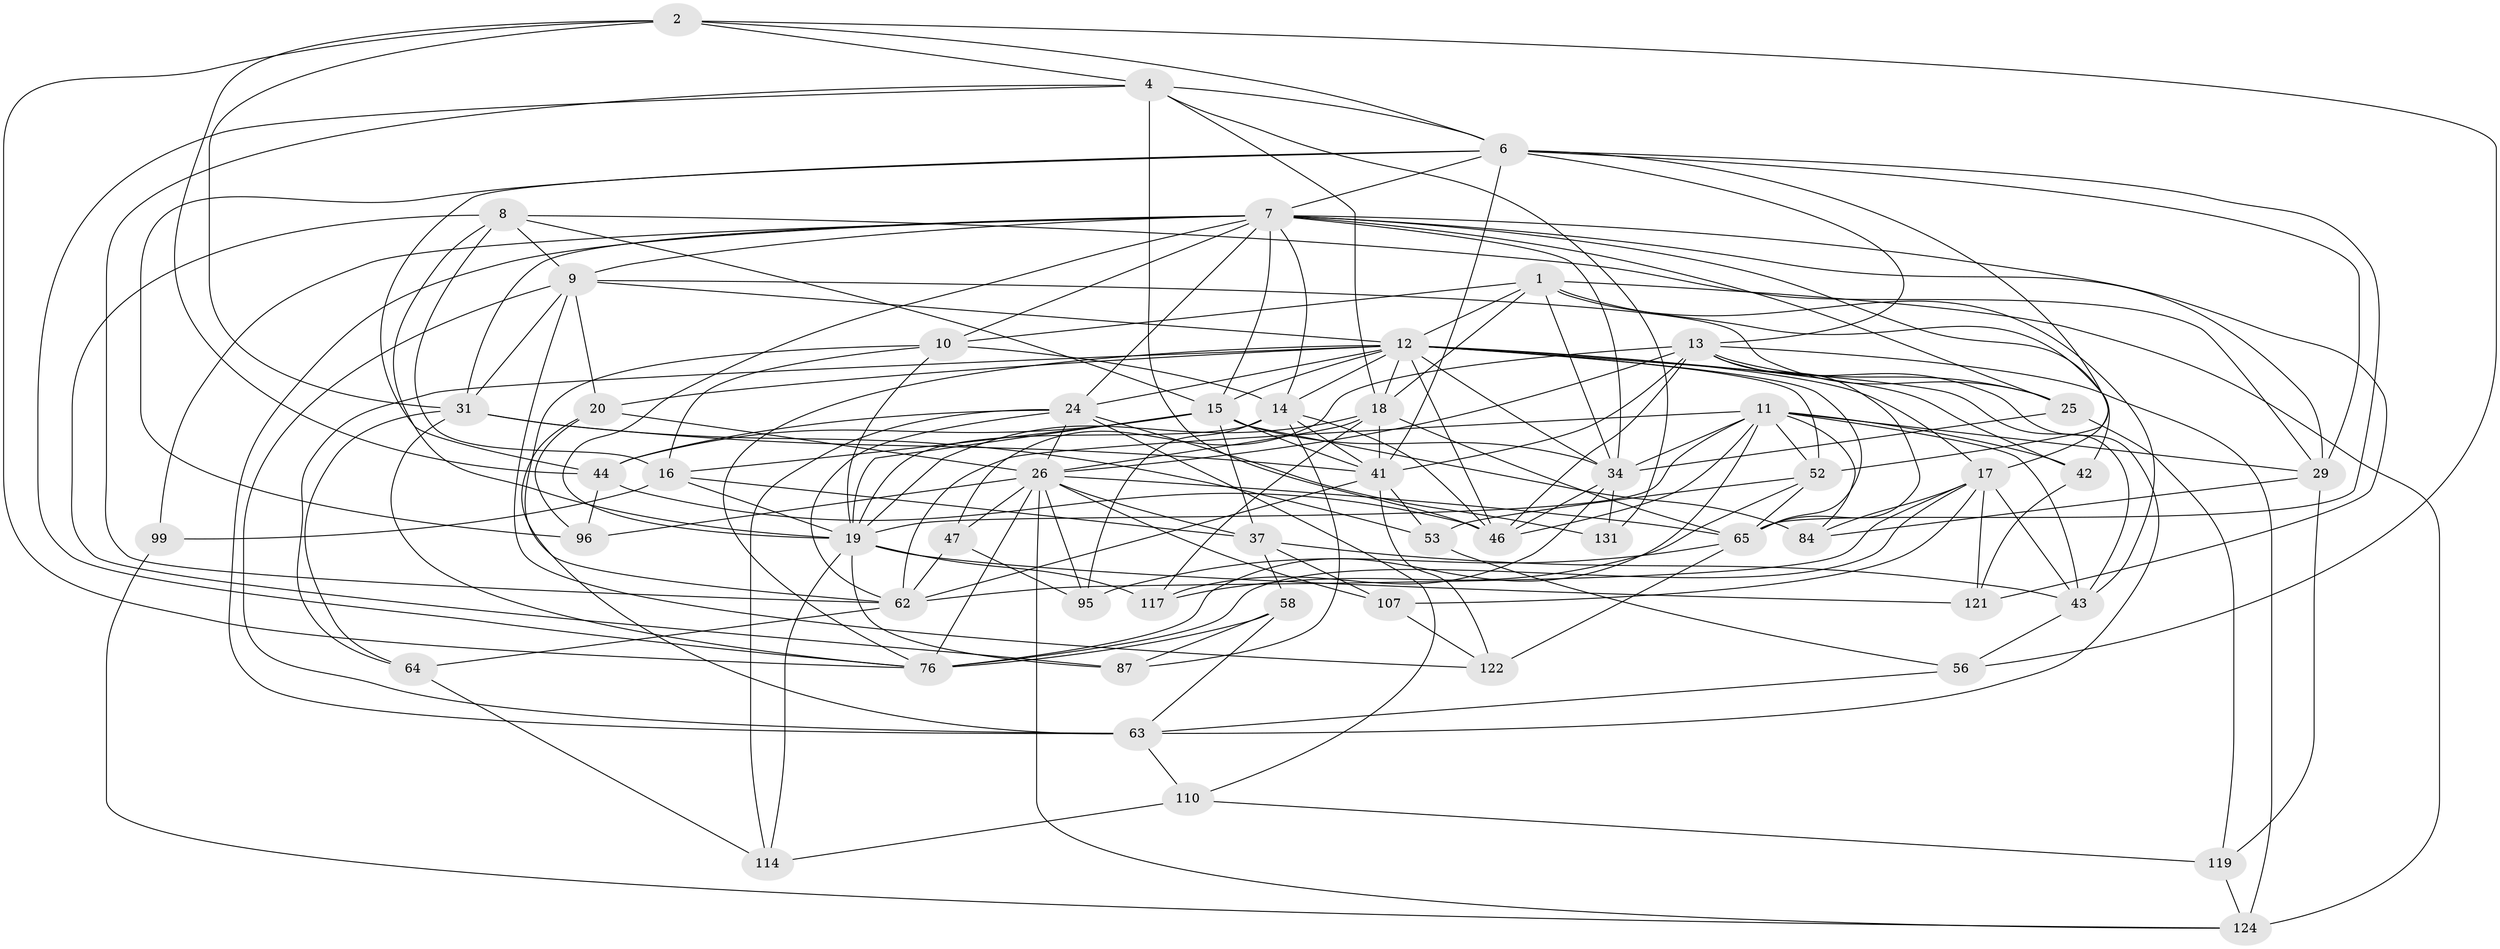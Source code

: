 // original degree distribution, {4: 1.0}
// Generated by graph-tools (version 1.1) at 2025/20/03/04/25 18:20:45]
// undirected, 54 vertices, 177 edges
graph export_dot {
graph [start="1"]
  node [color=gray90,style=filled];
  1 [super="+5+39"];
  2 [super="+3"];
  4 [super="+101+33"];
  6 [super="+23+125"];
  7 [super="+48+128+40+126"];
  8 [super="+116"];
  9 [super="+113+97"];
  10 [super="+49"];
  11 [super="+102+38"];
  12 [super="+21+27+105"];
  13 [super="+88+75"];
  14 [super="+108+79"];
  15 [super="+91+98"];
  16 [super="+135"];
  17 [super="+32"];
  18 [super="+67+30"];
  19 [super="+69+59+60+57"];
  20 [super="+77"];
  24 [super="+28+106"];
  25 [super="+90"];
  26 [super="+74+36"];
  29 [super="+118"];
  31 [super="+54+81"];
  34 [super="+89+50"];
  37 [super="+80"];
  41 [super="+55+72"];
  42;
  43 [super="+45"];
  44 [super="+111"];
  46 [super="+66"];
  47;
  52 [super="+123"];
  53;
  56;
  58;
  62 [super="+127+103"];
  63 [super="+82+78"];
  64;
  65 [super="+83+94"];
  76 [super="+93+86"];
  84;
  87;
  95;
  96;
  99;
  107;
  110;
  114;
  117;
  119;
  121;
  122;
  124 [super="+132"];
  131;
  1 -- 124 [weight=2];
  1 -- 43;
  1 -- 34;
  1 -- 42;
  1 -- 10;
  1 -- 18;
  1 -- 12;
  2 -- 56;
  2 -- 31;
  2 -- 44;
  2 -- 4;
  2 -- 6;
  2 -- 76;
  4 -- 46 [weight=2];
  4 -- 131;
  4 -- 18;
  4 -- 62;
  4 -- 6;
  4 -- 76;
  6 -- 41;
  6 -- 96;
  6 -- 29;
  6 -- 65;
  6 -- 52;
  6 -- 7;
  6 -- 44;
  6 -- 13;
  7 -- 31;
  7 -- 15;
  7 -- 99 [weight=2];
  7 -- 63 [weight=2];
  7 -- 29;
  7 -- 19;
  7 -- 34;
  7 -- 17;
  7 -- 121;
  7 -- 24;
  7 -- 25 [weight=2];
  7 -- 14;
  7 -- 10;
  7 -- 9;
  8 -- 87;
  8 -- 9;
  8 -- 15;
  8 -- 16;
  8 -- 29;
  8 -- 19;
  9 -- 31;
  9 -- 20;
  9 -- 12;
  9 -- 63;
  9 -- 122;
  9 -- 25;
  10 -- 16;
  10 -- 62;
  10 -- 19;
  10 -- 14;
  11 -- 42;
  11 -- 84;
  11 -- 52;
  11 -- 76;
  11 -- 19;
  11 -- 43;
  11 -- 29;
  11 -- 62;
  11 -- 46;
  11 -- 34;
  12 -- 17;
  12 -- 20;
  12 -- 52;
  12 -- 76;
  12 -- 46;
  12 -- 65;
  12 -- 34;
  12 -- 43;
  12 -- 15;
  12 -- 18;
  12 -- 64;
  12 -- 24;
  12 -- 42;
  12 -- 14;
  13 -- 47;
  13 -- 124;
  13 -- 26 [weight=2];
  13 -- 65;
  13 -- 25;
  13 -- 63;
  13 -- 41;
  13 -- 46;
  14 -- 87;
  14 -- 19;
  14 -- 41;
  14 -- 95;
  14 -- 46;
  15 -- 37;
  15 -- 84;
  15 -- 41;
  15 -- 19;
  15 -- 16;
  15 -- 34;
  15 -- 44;
  16 -- 37;
  16 -- 19;
  16 -- 99;
  17 -- 107;
  17 -- 84;
  17 -- 121;
  17 -- 43;
  17 -- 62;
  17 -- 76;
  18 -- 117;
  18 -- 41;
  18 -- 65;
  18 -- 19;
  18 -- 26;
  19 -- 114;
  19 -- 121;
  19 -- 117;
  19 -- 87;
  20 -- 26 [weight=2];
  20 -- 96;
  20 -- 63;
  24 -- 131;
  24 -- 62;
  24 -- 114;
  24 -- 44;
  24 -- 110;
  24 -- 26;
  25 -- 119;
  25 -- 34;
  26 -- 107;
  26 -- 96;
  26 -- 65;
  26 -- 37;
  26 -- 76;
  26 -- 47;
  26 -- 124;
  26 -- 95;
  29 -- 119;
  29 -- 84;
  31 -- 41 [weight=2];
  31 -- 76;
  31 -- 64;
  31 -- 53;
  34 -- 131 [weight=2];
  34 -- 117;
  34 -- 46;
  37 -- 43;
  37 -- 58;
  37 -- 107;
  41 -- 62;
  41 -- 53;
  41 -- 122;
  42 -- 121;
  43 -- 56;
  44 -- 96;
  44 -- 46;
  47 -- 95;
  47 -- 62;
  52 -- 117;
  52 -- 65;
  52 -- 53;
  53 -- 56;
  56 -- 63;
  58 -- 63;
  58 -- 87;
  58 -- 76;
  62 -- 64;
  63 -- 110;
  64 -- 114;
  65 -- 122;
  65 -- 95;
  99 -- 124;
  107 -- 122;
  110 -- 114;
  110 -- 119;
  119 -- 124;
}
